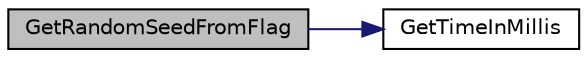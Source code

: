 digraph "GetRandomSeedFromFlag"
{
 // INTERACTIVE_SVG=YES
 // LATEX_PDF_SIZE
  bgcolor="transparent";
  edge [fontname="Helvetica",fontsize="10",labelfontname="Helvetica",labelfontsize="10"];
  node [fontname="Helvetica",fontsize="10",shape=record];
  rankdir="LR";
  Node1 [label="GetRandomSeedFromFlag",height=0.2,width=0.4,color="black", fillcolor="grey75", style="filled", fontcolor="black",tooltip=" "];
  Node1 -> Node2 [color="midnightblue",fontsize="10",style="solid",fontname="Helvetica"];
  Node2 [label="GetTimeInMillis",height=0.2,width=0.4,color="black",URL="$d0/da7/namespacetesting_1_1internal_ae0c6fd4543c65945515c42d6f43cc138.html#ae0c6fd4543c65945515c42d6f43cc138",tooltip=" "];
}
